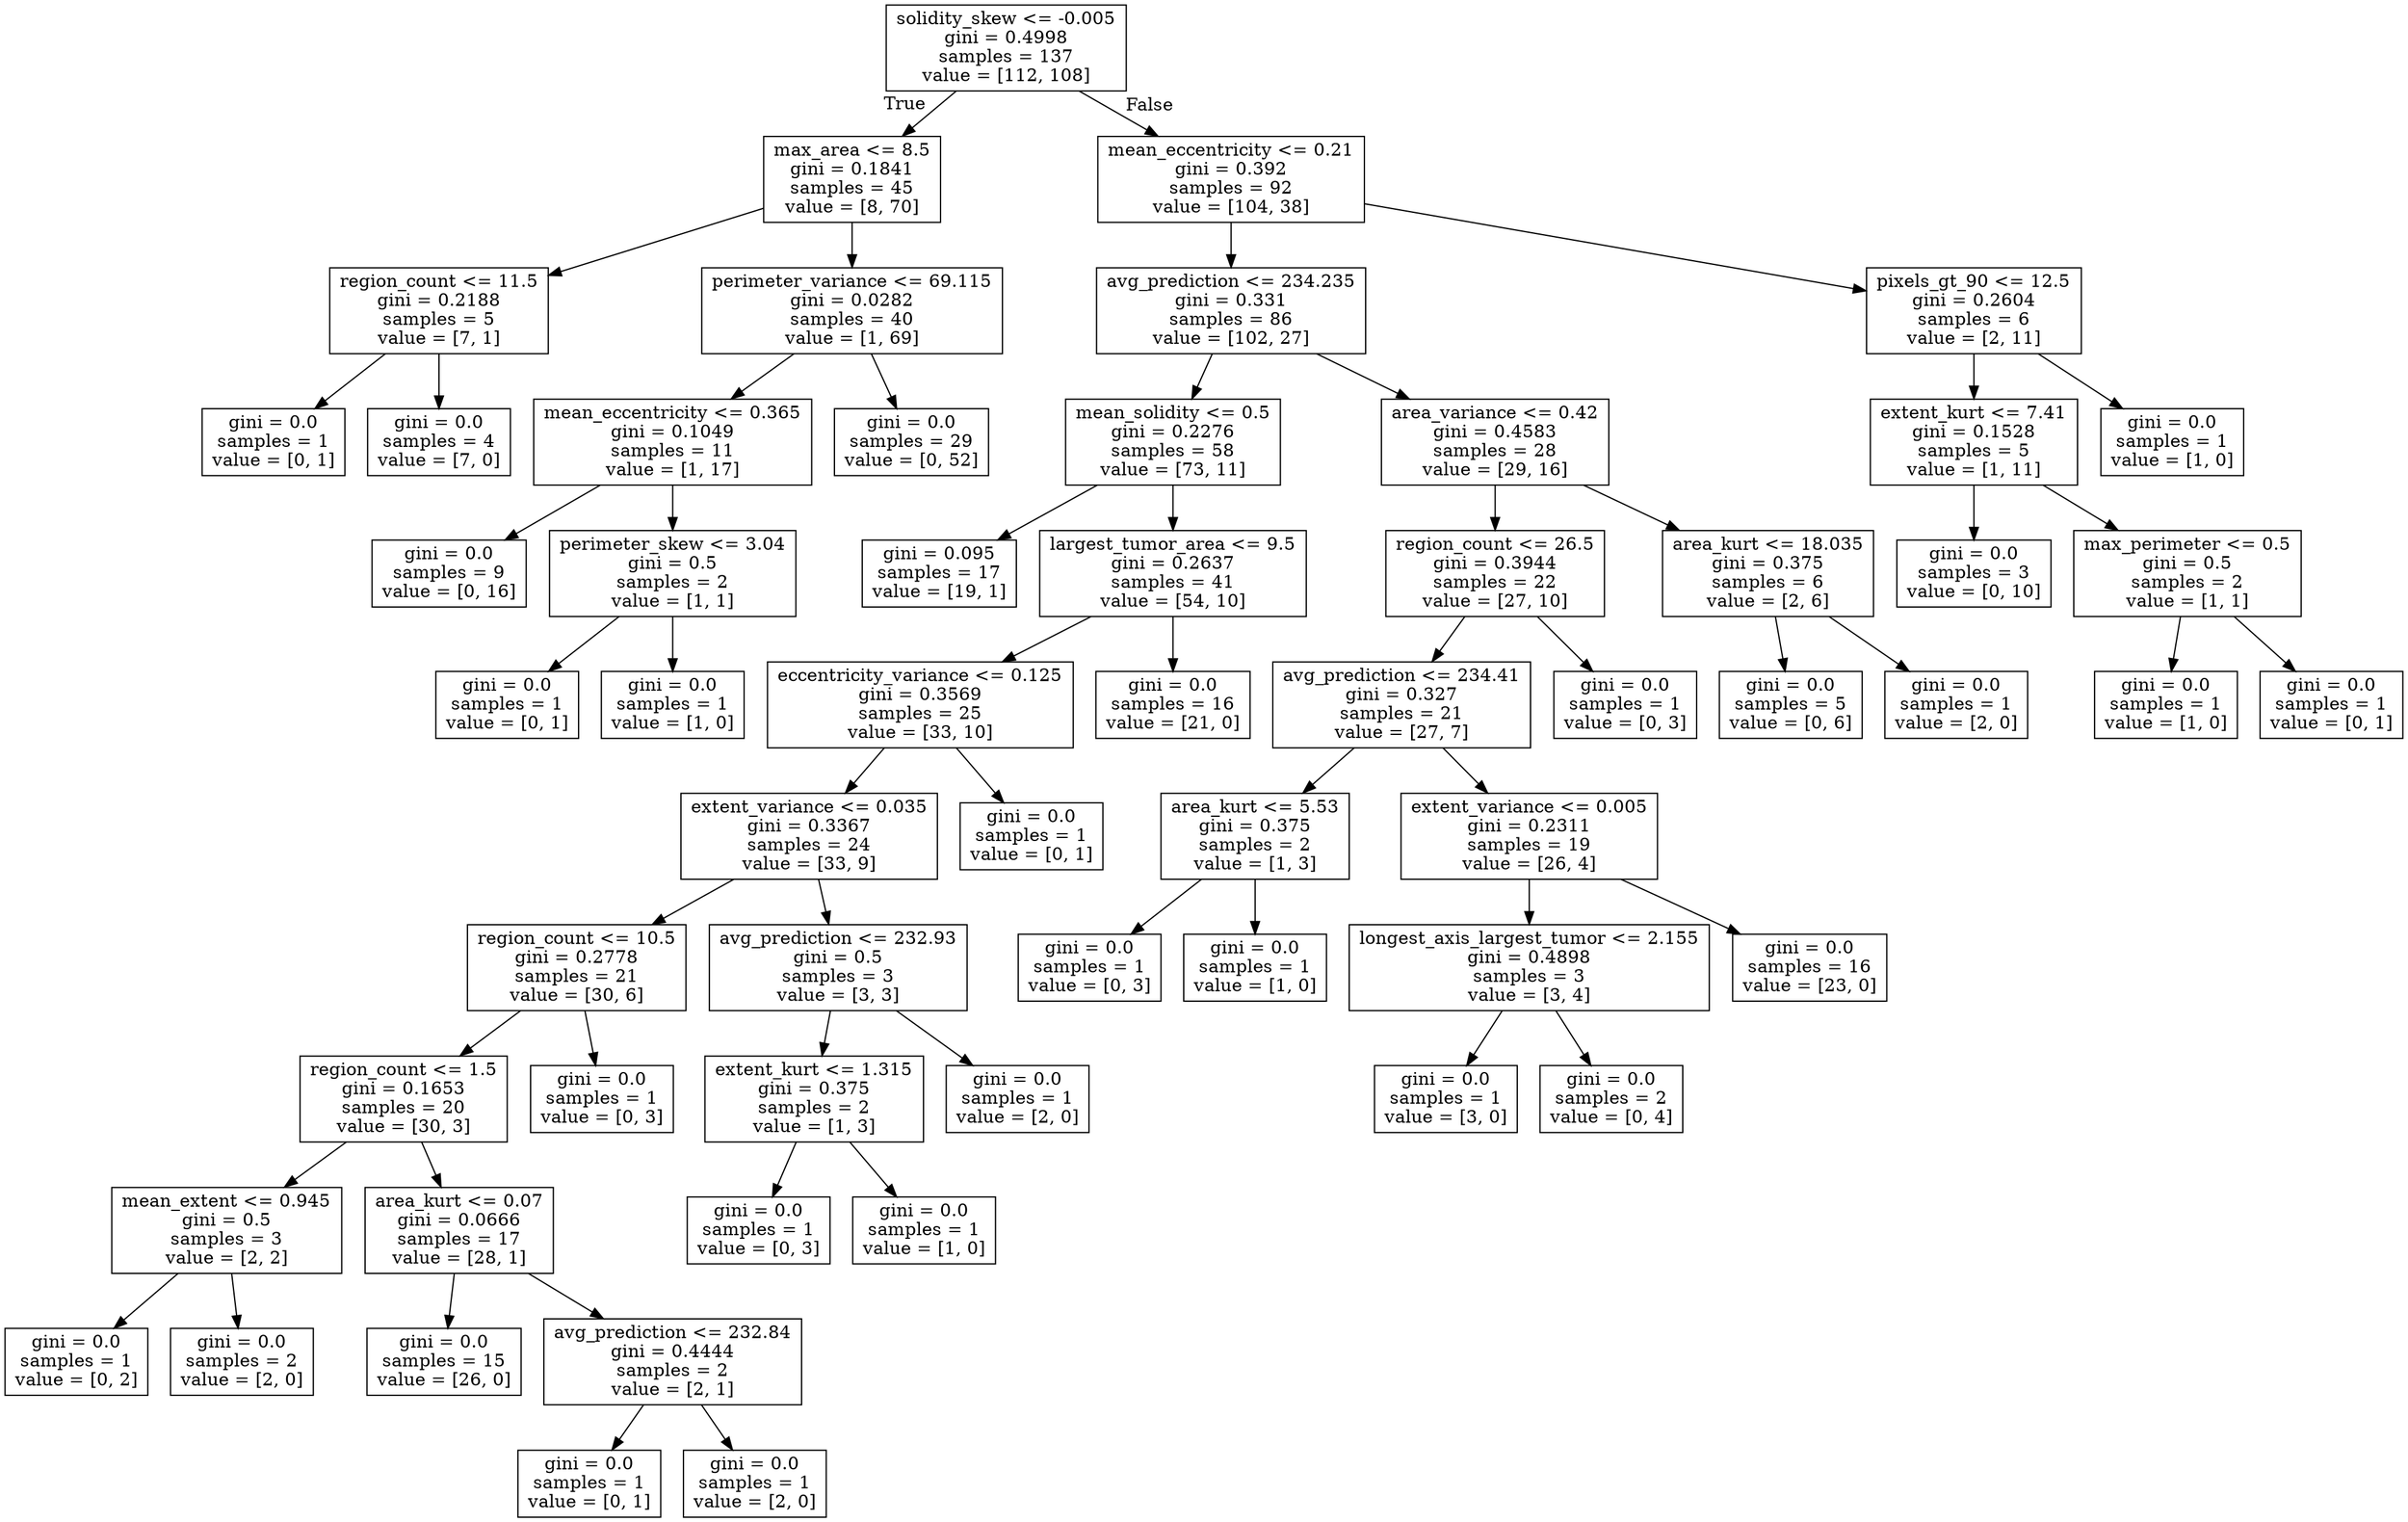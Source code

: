 digraph Tree {
node [shape=box] ;
0 [label="solidity_skew <= -0.005\ngini = 0.4998\nsamples = 137\nvalue = [112, 108]"] ;
1 [label="max_area <= 8.5\ngini = 0.1841\nsamples = 45\nvalue = [8, 70]"] ;
0 -> 1 [labeldistance=2.5, labelangle=45, headlabel="True"] ;
2 [label="region_count <= 11.5\ngini = 0.2188\nsamples = 5\nvalue = [7, 1]"] ;
1 -> 2 ;
3 [label="gini = 0.0\nsamples = 1\nvalue = [0, 1]"] ;
2 -> 3 ;
4 [label="gini = 0.0\nsamples = 4\nvalue = [7, 0]"] ;
2 -> 4 ;
5 [label="perimeter_variance <= 69.115\ngini = 0.0282\nsamples = 40\nvalue = [1, 69]"] ;
1 -> 5 ;
6 [label="mean_eccentricity <= 0.365\ngini = 0.1049\nsamples = 11\nvalue = [1, 17]"] ;
5 -> 6 ;
7 [label="gini = 0.0\nsamples = 9\nvalue = [0, 16]"] ;
6 -> 7 ;
8 [label="perimeter_skew <= 3.04\ngini = 0.5\nsamples = 2\nvalue = [1, 1]"] ;
6 -> 8 ;
9 [label="gini = 0.0\nsamples = 1\nvalue = [0, 1]"] ;
8 -> 9 ;
10 [label="gini = 0.0\nsamples = 1\nvalue = [1, 0]"] ;
8 -> 10 ;
11 [label="gini = 0.0\nsamples = 29\nvalue = [0, 52]"] ;
5 -> 11 ;
12 [label="mean_eccentricity <= 0.21\ngini = 0.392\nsamples = 92\nvalue = [104, 38]"] ;
0 -> 12 [labeldistance=2.5, labelangle=-45, headlabel="False"] ;
13 [label="avg_prediction <= 234.235\ngini = 0.331\nsamples = 86\nvalue = [102, 27]"] ;
12 -> 13 ;
14 [label="mean_solidity <= 0.5\ngini = 0.2276\nsamples = 58\nvalue = [73, 11]"] ;
13 -> 14 ;
15 [label="gini = 0.095\nsamples = 17\nvalue = [19, 1]"] ;
14 -> 15 ;
16 [label="largest_tumor_area <= 9.5\ngini = 0.2637\nsamples = 41\nvalue = [54, 10]"] ;
14 -> 16 ;
17 [label="eccentricity_variance <= 0.125\ngini = 0.3569\nsamples = 25\nvalue = [33, 10]"] ;
16 -> 17 ;
18 [label="extent_variance <= 0.035\ngini = 0.3367\nsamples = 24\nvalue = [33, 9]"] ;
17 -> 18 ;
19 [label="region_count <= 10.5\ngini = 0.2778\nsamples = 21\nvalue = [30, 6]"] ;
18 -> 19 ;
20 [label="region_count <= 1.5\ngini = 0.1653\nsamples = 20\nvalue = [30, 3]"] ;
19 -> 20 ;
21 [label="mean_extent <= 0.945\ngini = 0.5\nsamples = 3\nvalue = [2, 2]"] ;
20 -> 21 ;
22 [label="gini = 0.0\nsamples = 1\nvalue = [0, 2]"] ;
21 -> 22 ;
23 [label="gini = 0.0\nsamples = 2\nvalue = [2, 0]"] ;
21 -> 23 ;
24 [label="area_kurt <= 0.07\ngini = 0.0666\nsamples = 17\nvalue = [28, 1]"] ;
20 -> 24 ;
25 [label="gini = 0.0\nsamples = 15\nvalue = [26, 0]"] ;
24 -> 25 ;
26 [label="avg_prediction <= 232.84\ngini = 0.4444\nsamples = 2\nvalue = [2, 1]"] ;
24 -> 26 ;
27 [label="gini = 0.0\nsamples = 1\nvalue = [0, 1]"] ;
26 -> 27 ;
28 [label="gini = 0.0\nsamples = 1\nvalue = [2, 0]"] ;
26 -> 28 ;
29 [label="gini = 0.0\nsamples = 1\nvalue = [0, 3]"] ;
19 -> 29 ;
30 [label="avg_prediction <= 232.93\ngini = 0.5\nsamples = 3\nvalue = [3, 3]"] ;
18 -> 30 ;
31 [label="extent_kurt <= 1.315\ngini = 0.375\nsamples = 2\nvalue = [1, 3]"] ;
30 -> 31 ;
32 [label="gini = 0.0\nsamples = 1\nvalue = [0, 3]"] ;
31 -> 32 ;
33 [label="gini = 0.0\nsamples = 1\nvalue = [1, 0]"] ;
31 -> 33 ;
34 [label="gini = 0.0\nsamples = 1\nvalue = [2, 0]"] ;
30 -> 34 ;
35 [label="gini = 0.0\nsamples = 1\nvalue = [0, 1]"] ;
17 -> 35 ;
36 [label="gini = 0.0\nsamples = 16\nvalue = [21, 0]"] ;
16 -> 36 ;
37 [label="area_variance <= 0.42\ngini = 0.4583\nsamples = 28\nvalue = [29, 16]"] ;
13 -> 37 ;
38 [label="region_count <= 26.5\ngini = 0.3944\nsamples = 22\nvalue = [27, 10]"] ;
37 -> 38 ;
39 [label="avg_prediction <= 234.41\ngini = 0.327\nsamples = 21\nvalue = [27, 7]"] ;
38 -> 39 ;
40 [label="area_kurt <= 5.53\ngini = 0.375\nsamples = 2\nvalue = [1, 3]"] ;
39 -> 40 ;
41 [label="gini = 0.0\nsamples = 1\nvalue = [0, 3]"] ;
40 -> 41 ;
42 [label="gini = 0.0\nsamples = 1\nvalue = [1, 0]"] ;
40 -> 42 ;
43 [label="extent_variance <= 0.005\ngini = 0.2311\nsamples = 19\nvalue = [26, 4]"] ;
39 -> 43 ;
44 [label="longest_axis_largest_tumor <= 2.155\ngini = 0.4898\nsamples = 3\nvalue = [3, 4]"] ;
43 -> 44 ;
45 [label="gini = 0.0\nsamples = 1\nvalue = [3, 0]"] ;
44 -> 45 ;
46 [label="gini = 0.0\nsamples = 2\nvalue = [0, 4]"] ;
44 -> 46 ;
47 [label="gini = 0.0\nsamples = 16\nvalue = [23, 0]"] ;
43 -> 47 ;
48 [label="gini = 0.0\nsamples = 1\nvalue = [0, 3]"] ;
38 -> 48 ;
49 [label="area_kurt <= 18.035\ngini = 0.375\nsamples = 6\nvalue = [2, 6]"] ;
37 -> 49 ;
50 [label="gini = 0.0\nsamples = 5\nvalue = [0, 6]"] ;
49 -> 50 ;
51 [label="gini = 0.0\nsamples = 1\nvalue = [2, 0]"] ;
49 -> 51 ;
52 [label="pixels_gt_90 <= 12.5\ngini = 0.2604\nsamples = 6\nvalue = [2, 11]"] ;
12 -> 52 ;
53 [label="extent_kurt <= 7.41\ngini = 0.1528\nsamples = 5\nvalue = [1, 11]"] ;
52 -> 53 ;
54 [label="gini = 0.0\nsamples = 3\nvalue = [0, 10]"] ;
53 -> 54 ;
55 [label="max_perimeter <= 0.5\ngini = 0.5\nsamples = 2\nvalue = [1, 1]"] ;
53 -> 55 ;
56 [label="gini = 0.0\nsamples = 1\nvalue = [1, 0]"] ;
55 -> 56 ;
57 [label="gini = 0.0\nsamples = 1\nvalue = [0, 1]"] ;
55 -> 57 ;
58 [label="gini = 0.0\nsamples = 1\nvalue = [1, 0]"] ;
52 -> 58 ;
}
